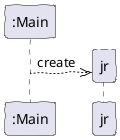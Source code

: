 {
  "sha1": "ncwm7jezcmradmas08r5za6erasceru",
  "insertion": {
    "when": "2024-06-04T17:28:38.446Z",
    "url": "https://forum.plantuml.net/10600/sequence-diagram-missing-polygon-object-handwritten-create",
    "user": "plantuml@gmail.com"
  }
}
@startuml
skinparam handwritten true
participant ":Main" as m
create jr
m -->> jr : create
@enduml
